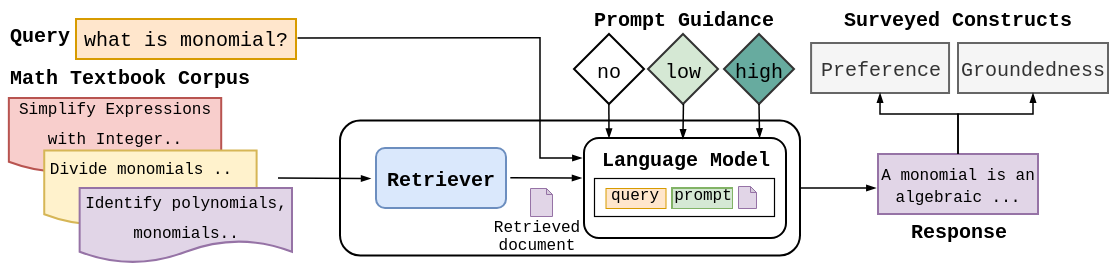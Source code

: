 <mxfile version="21.8.2" type="device">
  <diagram name="Page-1" id="xKulwJBqoaRZs6Nn6gfB">
    <mxGraphModel dx="733" dy="404" grid="1" gridSize="10" guides="1" tooltips="1" connect="1" arrows="1" fold="1" page="1" pageScale="1" pageWidth="850" pageHeight="1100" math="0" shadow="0">
      <root>
        <mxCell id="0" />
        <mxCell id="1" parent="0" />
        <mxCell id="iBZdEYoB2ao33s3D2qZZ-12" value="" style="group" vertex="1" connectable="0" parent="1">
          <mxGeometry width="554" height="131.5" as="geometry" />
        </mxCell>
        <mxCell id="estMOdqcvXCaXk8EZ8hb-87" value="" style="rounded=0;whiteSpace=wrap;html=1;strokeColor=#d79b00;fontFamily=Helvetica;fontSize=12;fillColor=#ffe6cc;" parent="iBZdEYoB2ao33s3D2qZZ-12" vertex="1">
          <mxGeometry x="38" y="9.5" width="110" height="20" as="geometry" />
        </mxCell>
        <mxCell id="estMOdqcvXCaXk8EZ8hb-10" value="&lt;font style=&quot;font-size: 10px;&quot; face=&quot;Courier New&quot;&gt;&lt;b&gt;Prompt Guidance&lt;/b&gt;&lt;/font&gt;" style="text;html=1;strokeColor=none;fillColor=none;align=center;verticalAlign=middle;whiteSpace=wrap;rounded=0;" parent="iBZdEYoB2ao33s3D2qZZ-12" vertex="1">
          <mxGeometry x="291.5" y="0.5" width="100" height="17.5" as="geometry" />
        </mxCell>
        <mxCell id="estMOdqcvXCaXk8EZ8hb-15" value="&lt;font face=&quot;Courier New&quot;&gt;&lt;span style=&quot;font-size: 10px;&quot;&gt;&lt;b&gt;Math Textbook Corpus&lt;/b&gt;&lt;/span&gt;&lt;/font&gt;" style="text;html=1;strokeColor=none;fillColor=none;align=center;verticalAlign=middle;whiteSpace=wrap;rounded=0;" parent="iBZdEYoB2ao33s3D2qZZ-12" vertex="1">
          <mxGeometry y="23" width="130" height="30" as="geometry" />
        </mxCell>
        <mxCell id="estMOdqcvXCaXk8EZ8hb-16" value="" style="rounded=1;whiteSpace=wrap;html=1;" parent="iBZdEYoB2ao33s3D2qZZ-12" vertex="1">
          <mxGeometry x="170" y="60.25" width="230" height="67.5" as="geometry" />
        </mxCell>
        <mxCell id="estMOdqcvXCaXk8EZ8hb-17" value="&lt;font style=&quot;font-size: 10px;&quot; face=&quot;Courier New&quot;&gt;no&lt;/font&gt;" style="rhombus;whiteSpace=wrap;html=1;" parent="iBZdEYoB2ao33s3D2qZZ-12" vertex="1">
          <mxGeometry x="287" y="17" width="35" height="35" as="geometry" />
        </mxCell>
        <mxCell id="estMOdqcvXCaXk8EZ8hb-20" value="&lt;font style=&quot;font-size: 10px;&quot; face=&quot;Courier New&quot;&gt;&lt;b&gt;Query&lt;/b&gt;&lt;/font&gt;" style="text;html=1;strokeColor=none;fillColor=none;align=center;verticalAlign=middle;whiteSpace=wrap;rounded=0;" parent="iBZdEYoB2ao33s3D2qZZ-12" vertex="1">
          <mxGeometry y="4.5" width="40" height="25" as="geometry" />
        </mxCell>
        <mxCell id="iBZdEYoB2ao33s3D2qZZ-7" style="edgeStyle=orthogonalEdgeStyle;rounded=0;orthogonalLoop=1;jettySize=auto;html=1;entryX=0;entryY=0.5;entryDx=0;entryDy=0;strokeWidth=0.75;endSize=3;endArrow=blockThin;endFill=1;exitX=0.989;exitY=0.996;exitDx=0;exitDy=0;exitPerimeter=0;" edge="1" parent="iBZdEYoB2ao33s3D2qZZ-12" source="estMOdqcvXCaXk8EZ8hb-21">
          <mxGeometry relative="1" as="geometry">
            <mxPoint x="146" y="12" as="sourcePoint" />
            <mxPoint x="291" y="79" as="targetPoint" />
            <Array as="points">
              <mxPoint x="270" y="19" />
              <mxPoint x="270" y="79" />
            </Array>
          </mxGeometry>
        </mxCell>
        <mxCell id="estMOdqcvXCaXk8EZ8hb-21" value="&lt;span role=&quot;presentation&quot; dir=&quot;ltr&quot; style=&quot;box-sizing: border-box; color: transparent; cursor: text; position: absolute; transform-origin: 0px 0px; font-style: normal; font-variant-ligatures: normal; font-variant-caps: normal; font-weight: 400; letter-spacing: normal; orphans: 2; text-align: start; text-indent: 0px; text-transform: none; widows: 2; word-spacing: 0px; -webkit-text-stroke-width: 0px; background-color: rgb(255, 255, 255); text-decoration-thickness: initial; text-decoration-style: initial; text-decoration-color: initial; left: 157.932px; top: 155.694px; font-size: 13.479px; font-family: sans-serif; transform: scaleX(0.928);&quot;&gt;&lt;/span&gt;&lt;font style=&quot;font-size: 10px;&quot; face=&quot;Courier New&quot;&gt;what is monomial?&lt;br&gt;&lt;/font&gt;" style="text;whiteSpace=wrap;html=1;" parent="iBZdEYoB2ao33s3D2qZZ-12" vertex="1">
          <mxGeometry x="40" y="5" width="110" height="14" as="geometry" />
        </mxCell>
        <mxCell id="estMOdqcvXCaXk8EZ8hb-24" value="&lt;font style=&quot;font-size: 10px;&quot; face=&quot;Courier New&quot;&gt;low&lt;/font&gt;" style="rhombus;whiteSpace=wrap;html=1;fillColor=#d5e8d4;strokeColor=#333333;" parent="iBZdEYoB2ao33s3D2qZZ-12" vertex="1">
          <mxGeometry x="324" y="17" width="35" height="35" as="geometry" />
        </mxCell>
        <mxCell id="estMOdqcvXCaXk8EZ8hb-25" value="&lt;font style=&quot;font-size: 10px;&quot; face=&quot;Courier New&quot;&gt;high&lt;/font&gt;" style="rhombus;whiteSpace=wrap;html=1;fillColor=#67AB9F;strokeColor=#333333;" parent="iBZdEYoB2ao33s3D2qZZ-12" vertex="1">
          <mxGeometry x="362" y="17" width="35" height="35" as="geometry" />
        </mxCell>
        <mxCell id="estMOdqcvXCaXk8EZ8hb-26" value="" style="group" parent="iBZdEYoB2ao33s3D2qZZ-12" vertex="1" connectable="0">
          <mxGeometry y="49" width="146" height="82.5" as="geometry" />
        </mxCell>
        <mxCell id="estMOdqcvXCaXk8EZ8hb-3" value="" style="shape=document;whiteSpace=wrap;html=1;boundedLbl=1;fillColor=#f8cecc;strokeColor=#b85450;" parent="estMOdqcvXCaXk8EZ8hb-26" vertex="1">
          <mxGeometry x="4.424" width="106.182" height="37.5" as="geometry" />
        </mxCell>
        <mxCell id="estMOdqcvXCaXk8EZ8hb-12" value="" style="shape=document;whiteSpace=wrap;html=1;boundedLbl=1;fillColor=#fff2cc;strokeColor=#d6b656;" parent="estMOdqcvXCaXk8EZ8hb-26" vertex="1">
          <mxGeometry x="22.121" y="26.25" width="106.182" height="37.5" as="geometry" />
        </mxCell>
        <mxCell id="estMOdqcvXCaXk8EZ8hb-13" value="" style="shape=document;whiteSpace=wrap;html=1;boundedLbl=1;fillColor=#e1d5e7;strokeColor=#9673a6;" parent="estMOdqcvXCaXk8EZ8hb-26" vertex="1">
          <mxGeometry x="39.818" y="45.0" width="106.182" height="37.5" as="geometry" />
        </mxCell>
        <mxCell id="estMOdqcvXCaXk8EZ8hb-9" value="&lt;font face=&quot;Courier New&quot; style=&quot;font-size: 8px;&quot;&gt;Simplify Expressions with Integer..&lt;/font&gt;" style="text;html=1;strokeColor=none;fillColor=none;align=center;verticalAlign=middle;whiteSpace=wrap;rounded=0;" parent="estMOdqcvXCaXk8EZ8hb-26" vertex="1">
          <mxGeometry width="115.03" height="22.5" as="geometry" />
        </mxCell>
        <mxCell id="estMOdqcvXCaXk8EZ8hb-11" value="&lt;font face=&quot;Courier New&quot; style=&quot;font-size: 8px;&quot;&gt;Identify polynomials, monomials..&lt;/font&gt;" style="text;html=1;strokeColor=none;fillColor=none;align=center;verticalAlign=middle;whiteSpace=wrap;rounded=0;" parent="estMOdqcvXCaXk8EZ8hb-26" vertex="1">
          <mxGeometry x="38" y="46.75" width="110" height="22.5" as="geometry" />
        </mxCell>
        <mxCell id="estMOdqcvXCaXk8EZ8hb-14" value="&lt;font face=&quot;Courier New&quot; style=&quot;font-size: 8px;&quot;&gt;Divide monomials ..&lt;/font&gt;" style="text;html=1;strokeColor=none;fillColor=none;align=center;verticalAlign=middle;whiteSpace=wrap;rounded=0;" parent="estMOdqcvXCaXk8EZ8hb-26" vertex="1">
          <mxGeometry x="22.117" y="22.5" width="97.333" height="22.5" as="geometry" />
        </mxCell>
        <mxCell id="estMOdqcvXCaXk8EZ8hb-43" value="&lt;font style=&quot;font-size: 10px;&quot; face=&quot;Courier New&quot;&gt;&lt;b&gt;Retriever&lt;/b&gt;&lt;/font&gt;" style="rounded=1;whiteSpace=wrap;html=1;fillColor=#dae8fc;strokeColor=#6c8ebf;" parent="iBZdEYoB2ao33s3D2qZZ-12" vertex="1">
          <mxGeometry x="188" y="74" width="65" height="30" as="geometry" />
        </mxCell>
        <mxCell id="estMOdqcvXCaXk8EZ8hb-48" value="" style="group" parent="iBZdEYoB2ao33s3D2qZZ-12" vertex="1" connectable="0">
          <mxGeometry x="265" y="80" width="44" height="28" as="geometry" />
        </mxCell>
        <mxCell id="estMOdqcvXCaXk8EZ8hb-54" value="" style="group" parent="estMOdqcvXCaXk8EZ8hb-48" vertex="1" connectable="0">
          <mxGeometry width="22" height="28.0" as="geometry" />
        </mxCell>
        <mxCell id="estMOdqcvXCaXk8EZ8hb-53" value="" style="shape=note;whiteSpace=wrap;html=1;backgroundOutline=1;darkOpacity=0.05;size=3;strokeWidth=0.5;fillColor=#e1d5e7;strokeColor=#9673a6;" parent="estMOdqcvXCaXk8EZ8hb-54" vertex="1">
          <mxGeometry y="14.0" width="11" height="14.0" as="geometry" />
        </mxCell>
        <mxCell id="estMOdqcvXCaXk8EZ8hb-71" value="" style="group" parent="iBZdEYoB2ao33s3D2qZZ-12" vertex="1" connectable="0">
          <mxGeometry x="299" y="69" width="95.5" height="50" as="geometry" />
        </mxCell>
        <mxCell id="estMOdqcvXCaXk8EZ8hb-56" value="" style="rounded=1;whiteSpace=wrap;html=1;" parent="estMOdqcvXCaXk8EZ8hb-71" vertex="1">
          <mxGeometry x="-7" width="101" height="50" as="geometry" />
        </mxCell>
        <mxCell id="estMOdqcvXCaXk8EZ8hb-68" value="" style="rounded=0;whiteSpace=wrap;html=1;strokeWidth=0.6;" parent="estMOdqcvXCaXk8EZ8hb-71" vertex="1">
          <mxGeometry x="-2" y="20" width="90" height="19" as="geometry" />
        </mxCell>
        <mxCell id="estMOdqcvXCaXk8EZ8hb-57" value="&lt;font face=&quot;Courier New&quot; style=&quot;font-size: 10px;&quot;&gt;&lt;b&gt;Language Model&lt;/b&gt;&lt;/font&gt;" style="text;html=1;strokeColor=none;fillColor=none;align=center;verticalAlign=middle;whiteSpace=wrap;rounded=0;" parent="estMOdqcvXCaXk8EZ8hb-71" vertex="1">
          <mxGeometry x="-4" width="96" height="20" as="geometry" />
        </mxCell>
        <mxCell id="estMOdqcvXCaXk8EZ8hb-70" value="" style="group" parent="estMOdqcvXCaXk8EZ8hb-71" vertex="1" connectable="0">
          <mxGeometry x="3.75" y="25" width="30" height="10" as="geometry" />
        </mxCell>
        <mxCell id="estMOdqcvXCaXk8EZ8hb-59" value="" style="rounded=0;whiteSpace=wrap;html=1;strokeWidth=0.5;fillColor=#ffe6cc;strokeColor=#d79b00;" parent="estMOdqcvXCaXk8EZ8hb-70" vertex="1">
          <mxGeometry width="30" height="10" as="geometry" />
        </mxCell>
        <mxCell id="estMOdqcvXCaXk8EZ8hb-67" value="&lt;font style=&quot;font-size: 8px;&quot; face=&quot;Courier New&quot;&gt;query&lt;/font&gt;" style="text;html=1;strokeColor=none;fillColor=none;align=center;verticalAlign=middle;whiteSpace=wrap;rounded=0;" parent="estMOdqcvXCaXk8EZ8hb-70" vertex="1">
          <mxGeometry x="6.562" y="2" width="16.875" as="geometry" />
        </mxCell>
        <mxCell id="iBZdEYoB2ao33s3D2qZZ-2" value="" style="group;fillColor=#d5e8d4;strokeColor=#82b366;" vertex="1" connectable="0" parent="estMOdqcvXCaXk8EZ8hb-71">
          <mxGeometry x="37" y="25" width="30" height="10" as="geometry" />
        </mxCell>
        <mxCell id="iBZdEYoB2ao33s3D2qZZ-3" value="" style="rounded=0;whiteSpace=wrap;html=1;strokeWidth=0.5;fillColor=#d5e8d4;strokeColor=#82b366;" vertex="1" parent="iBZdEYoB2ao33s3D2qZZ-2">
          <mxGeometry width="30" height="10" as="geometry" />
        </mxCell>
        <mxCell id="iBZdEYoB2ao33s3D2qZZ-4" value="&lt;font style=&quot;font-size: 8px;&quot; face=&quot;Courier New&quot;&gt;prompt&lt;/font&gt;" style="text;html=1;strokeColor=none;fillColor=none;align=center;verticalAlign=middle;whiteSpace=wrap;rounded=0;" vertex="1" parent="iBZdEYoB2ao33s3D2qZZ-2">
          <mxGeometry x="6.562" y="2" width="16.875" as="geometry" />
        </mxCell>
        <mxCell id="iBZdEYoB2ao33s3D2qZZ-5" value="" style="shape=note;whiteSpace=wrap;html=1;backgroundOutline=1;darkOpacity=0.05;size=3;strokeWidth=0.5;fillColor=#e1d5e7;strokeColor=#9673a6;" vertex="1" parent="estMOdqcvXCaXk8EZ8hb-71">
          <mxGeometry x="70" y="24" width="9" height="11" as="geometry" />
        </mxCell>
        <mxCell id="iBZdEYoB2ao33s3D2qZZ-10" value="" style="endArrow=blockThin;html=1;rounded=0;strokeWidth=0.75;endFill=1;endSize=3;entryX=0.484;entryY=0.024;entryDx=0;entryDy=0;entryPerimeter=0;" edge="1" parent="estMOdqcvXCaXk8EZ8hb-71" target="estMOdqcvXCaXk8EZ8hb-57">
          <mxGeometry width="50" height="50" relative="1" as="geometry">
            <mxPoint x="42.72" y="-17" as="sourcePoint" />
            <mxPoint x="43.29" as="targetPoint" />
          </mxGeometry>
        </mxCell>
        <mxCell id="estMOdqcvXCaXk8EZ8hb-74" value="" style="endArrow=blockThin;html=1;rounded=0;fontFamily=Helvetica;fontSize=12;fontColor=default;strokeWidth=0.75;endFill=1;entryX=0.021;entryY=0.51;entryDx=0;entryDy=0;entryPerimeter=0;endSize=3;" parent="iBZdEYoB2ao33s3D2qZZ-12" edge="1">
          <mxGeometry width="50" height="50" relative="1" as="geometry">
            <mxPoint x="139" y="89" as="sourcePoint" />
            <mxPoint x="185.365" y="89.3" as="targetPoint" />
          </mxGeometry>
        </mxCell>
        <mxCell id="estMOdqcvXCaXk8EZ8hb-75" value="" style="endArrow=blockThin;html=1;rounded=0;fontFamily=Helvetica;fontSize=12;fontColor=default;strokeWidth=0.75;endFill=1;endSize=3;" parent="iBZdEYoB2ao33s3D2qZZ-12" edge="1">
          <mxGeometry width="50" height="50" relative="1" as="geometry">
            <mxPoint x="255.16" y="88.83" as="sourcePoint" />
            <mxPoint x="290.84" y="89" as="targetPoint" />
          </mxGeometry>
        </mxCell>
        <mxCell id="estMOdqcvXCaXk8EZ8hb-76" value="&lt;p style=&quot;line-height: 60%;&quot;&gt;&lt;font face=&quot;Courier New&quot; style=&quot;font-size: 8px;&quot;&gt;Retrieved &lt;br&gt;document&lt;/font&gt;&lt;/p&gt;" style="text;html=1;strokeColor=none;fillColor=none;align=center;verticalAlign=middle;whiteSpace=wrap;rounded=0;fontSize=12;fontFamily=Helvetica;fontColor=default;" parent="iBZdEYoB2ao33s3D2qZZ-12" vertex="1">
          <mxGeometry x="235" y="107" width="67" height="19" as="geometry" />
        </mxCell>
        <mxCell id="estMOdqcvXCaXk8EZ8hb-78" value="&lt;p style=&quot;line-height: 80%;&quot;&gt;&lt;font style=&quot;font-size: 8px;&quot; face=&quot;Courier New&quot;&gt;A monomial is an algebraic ...&lt;/font&gt;&lt;/p&gt;" style="text;html=1;strokeColor=#9673a6;fillColor=#e1d5e7;align=center;verticalAlign=middle;whiteSpace=wrap;rounded=0;fontSize=12;fontFamily=Helvetica;" parent="iBZdEYoB2ao33s3D2qZZ-12" vertex="1">
          <mxGeometry x="439" y="77" width="80" height="30" as="geometry" />
        </mxCell>
        <mxCell id="estMOdqcvXCaXk8EZ8hb-79" value="" style="endArrow=blockThin;html=1;rounded=0;fontFamily=Helvetica;fontSize=12;fontColor=default;strokeWidth=0.75;endFill=1;exitX=1;exitY=0.5;exitDx=0;exitDy=0;endSize=3;" parent="iBZdEYoB2ao33s3D2qZZ-12" source="estMOdqcvXCaXk8EZ8hb-16" edge="1">
          <mxGeometry width="50" height="50" relative="1" as="geometry">
            <mxPoint x="418" y="94" as="sourcePoint" />
            <mxPoint x="438" y="94.01" as="targetPoint" />
          </mxGeometry>
        </mxCell>
        <mxCell id="estMOdqcvXCaXk8EZ8hb-80" value="&lt;font style=&quot;font-size: 10px;&quot; face=&quot;Courier New&quot;&gt;Preference&lt;/font&gt;" style="rounded=0;whiteSpace=wrap;html=1;strokeColor=#666666;fontFamily=Helvetica;fontSize=12;fontColor=#333333;fillColor=#f5f5f5;" parent="iBZdEYoB2ao33s3D2qZZ-12" vertex="1">
          <mxGeometry x="405.55" y="21.5" width="68.97" height="25" as="geometry" />
        </mxCell>
        <mxCell id="estMOdqcvXCaXk8EZ8hb-84" style="edgeStyle=orthogonalEdgeStyle;rounded=0;orthogonalLoop=1;jettySize=auto;html=1;entryX=0.5;entryY=1;entryDx=0;entryDy=0;fontFamily=Helvetica;fontSize=12;fontColor=default;strokeWidth=0.75;endArrow=blockThin;endFill=1;endSize=3;" parent="iBZdEYoB2ao33s3D2qZZ-12" source="estMOdqcvXCaXk8EZ8hb-78" target="estMOdqcvXCaXk8EZ8hb-80" edge="1">
          <mxGeometry relative="1" as="geometry" />
        </mxCell>
        <mxCell id="estMOdqcvXCaXk8EZ8hb-81" value="&lt;font style=&quot;font-size: 10px;&quot; face=&quot;Courier New&quot;&gt;Groundedness&lt;/font&gt;" style="rounded=0;whiteSpace=wrap;html=1;strokeColor=#666666;fontFamily=Helvetica;fontSize=12;fontColor=#333333;fillColor=#f5f5f5;" parent="iBZdEYoB2ao33s3D2qZZ-12" vertex="1">
          <mxGeometry x="479" y="21.5" width="75" height="25" as="geometry" />
        </mxCell>
        <mxCell id="estMOdqcvXCaXk8EZ8hb-83" value="" style="edgeStyle=orthogonalEdgeStyle;rounded=0;orthogonalLoop=1;jettySize=auto;html=1;fontFamily=Helvetica;fontSize=12;fontColor=default;strokeWidth=0.75;endArrow=blockThin;endFill=1;endSize=3;" parent="iBZdEYoB2ao33s3D2qZZ-12" source="estMOdqcvXCaXk8EZ8hb-78" target="estMOdqcvXCaXk8EZ8hb-81" edge="1">
          <mxGeometry relative="1" as="geometry" />
        </mxCell>
        <mxCell id="estMOdqcvXCaXk8EZ8hb-85" value="&lt;font face=&quot;Courier New&quot;&gt;&lt;span style=&quot;font-size: 10px;&quot;&gt;&lt;b&gt;Surveyed Constructs&lt;/b&gt;&lt;/span&gt;&lt;/font&gt;" style="text;html=1;strokeColor=none;fillColor=none;align=center;verticalAlign=middle;whiteSpace=wrap;rounded=0;" parent="iBZdEYoB2ao33s3D2qZZ-12" vertex="1">
          <mxGeometry x="414" width="130" height="17" as="geometry" />
        </mxCell>
        <mxCell id="estMOdqcvXCaXk8EZ8hb-86" value="&lt;font style=&quot;font-size: 10px;&quot; face=&quot;Courier New&quot;&gt;&lt;b&gt;Response&lt;/b&gt;&lt;/font&gt;" style="text;html=1;strokeColor=none;fillColor=none;align=center;verticalAlign=middle;whiteSpace=wrap;rounded=0;" parent="iBZdEYoB2ao33s3D2qZZ-12" vertex="1">
          <mxGeometry x="449.52" y="102.75" width="59.48" height="25" as="geometry" />
        </mxCell>
        <mxCell id="iBZdEYoB2ao33s3D2qZZ-9" value="" style="endArrow=blockThin;html=1;rounded=0;strokeWidth=0.75;endFill=1;endSize=3;entryX=0.099;entryY=0.004;entryDx=0;entryDy=0;entryPerimeter=0;" edge="1" parent="iBZdEYoB2ao33s3D2qZZ-12" target="estMOdqcvXCaXk8EZ8hb-57">
          <mxGeometry width="50" height="50" relative="1" as="geometry">
            <mxPoint x="304.43" y="52" as="sourcePoint" />
            <mxPoint x="304.43" y="63.25" as="targetPoint" />
          </mxGeometry>
        </mxCell>
        <mxCell id="iBZdEYoB2ao33s3D2qZZ-11" value="" style="endArrow=blockThin;html=1;rounded=0;strokeWidth=0.75;endFill=1;endSize=3;entryX=0.099;entryY=0.004;entryDx=0;entryDy=0;entryPerimeter=0;exitX=0.5;exitY=1;exitDx=0;exitDy=0;" edge="1" parent="iBZdEYoB2ao33s3D2qZZ-12" source="estMOdqcvXCaXk8EZ8hb-25">
          <mxGeometry width="50" height="50" relative="1" as="geometry">
            <mxPoint x="379.22" y="52" as="sourcePoint" />
            <mxPoint x="379.79" y="69" as="targetPoint" />
          </mxGeometry>
        </mxCell>
      </root>
    </mxGraphModel>
  </diagram>
</mxfile>
